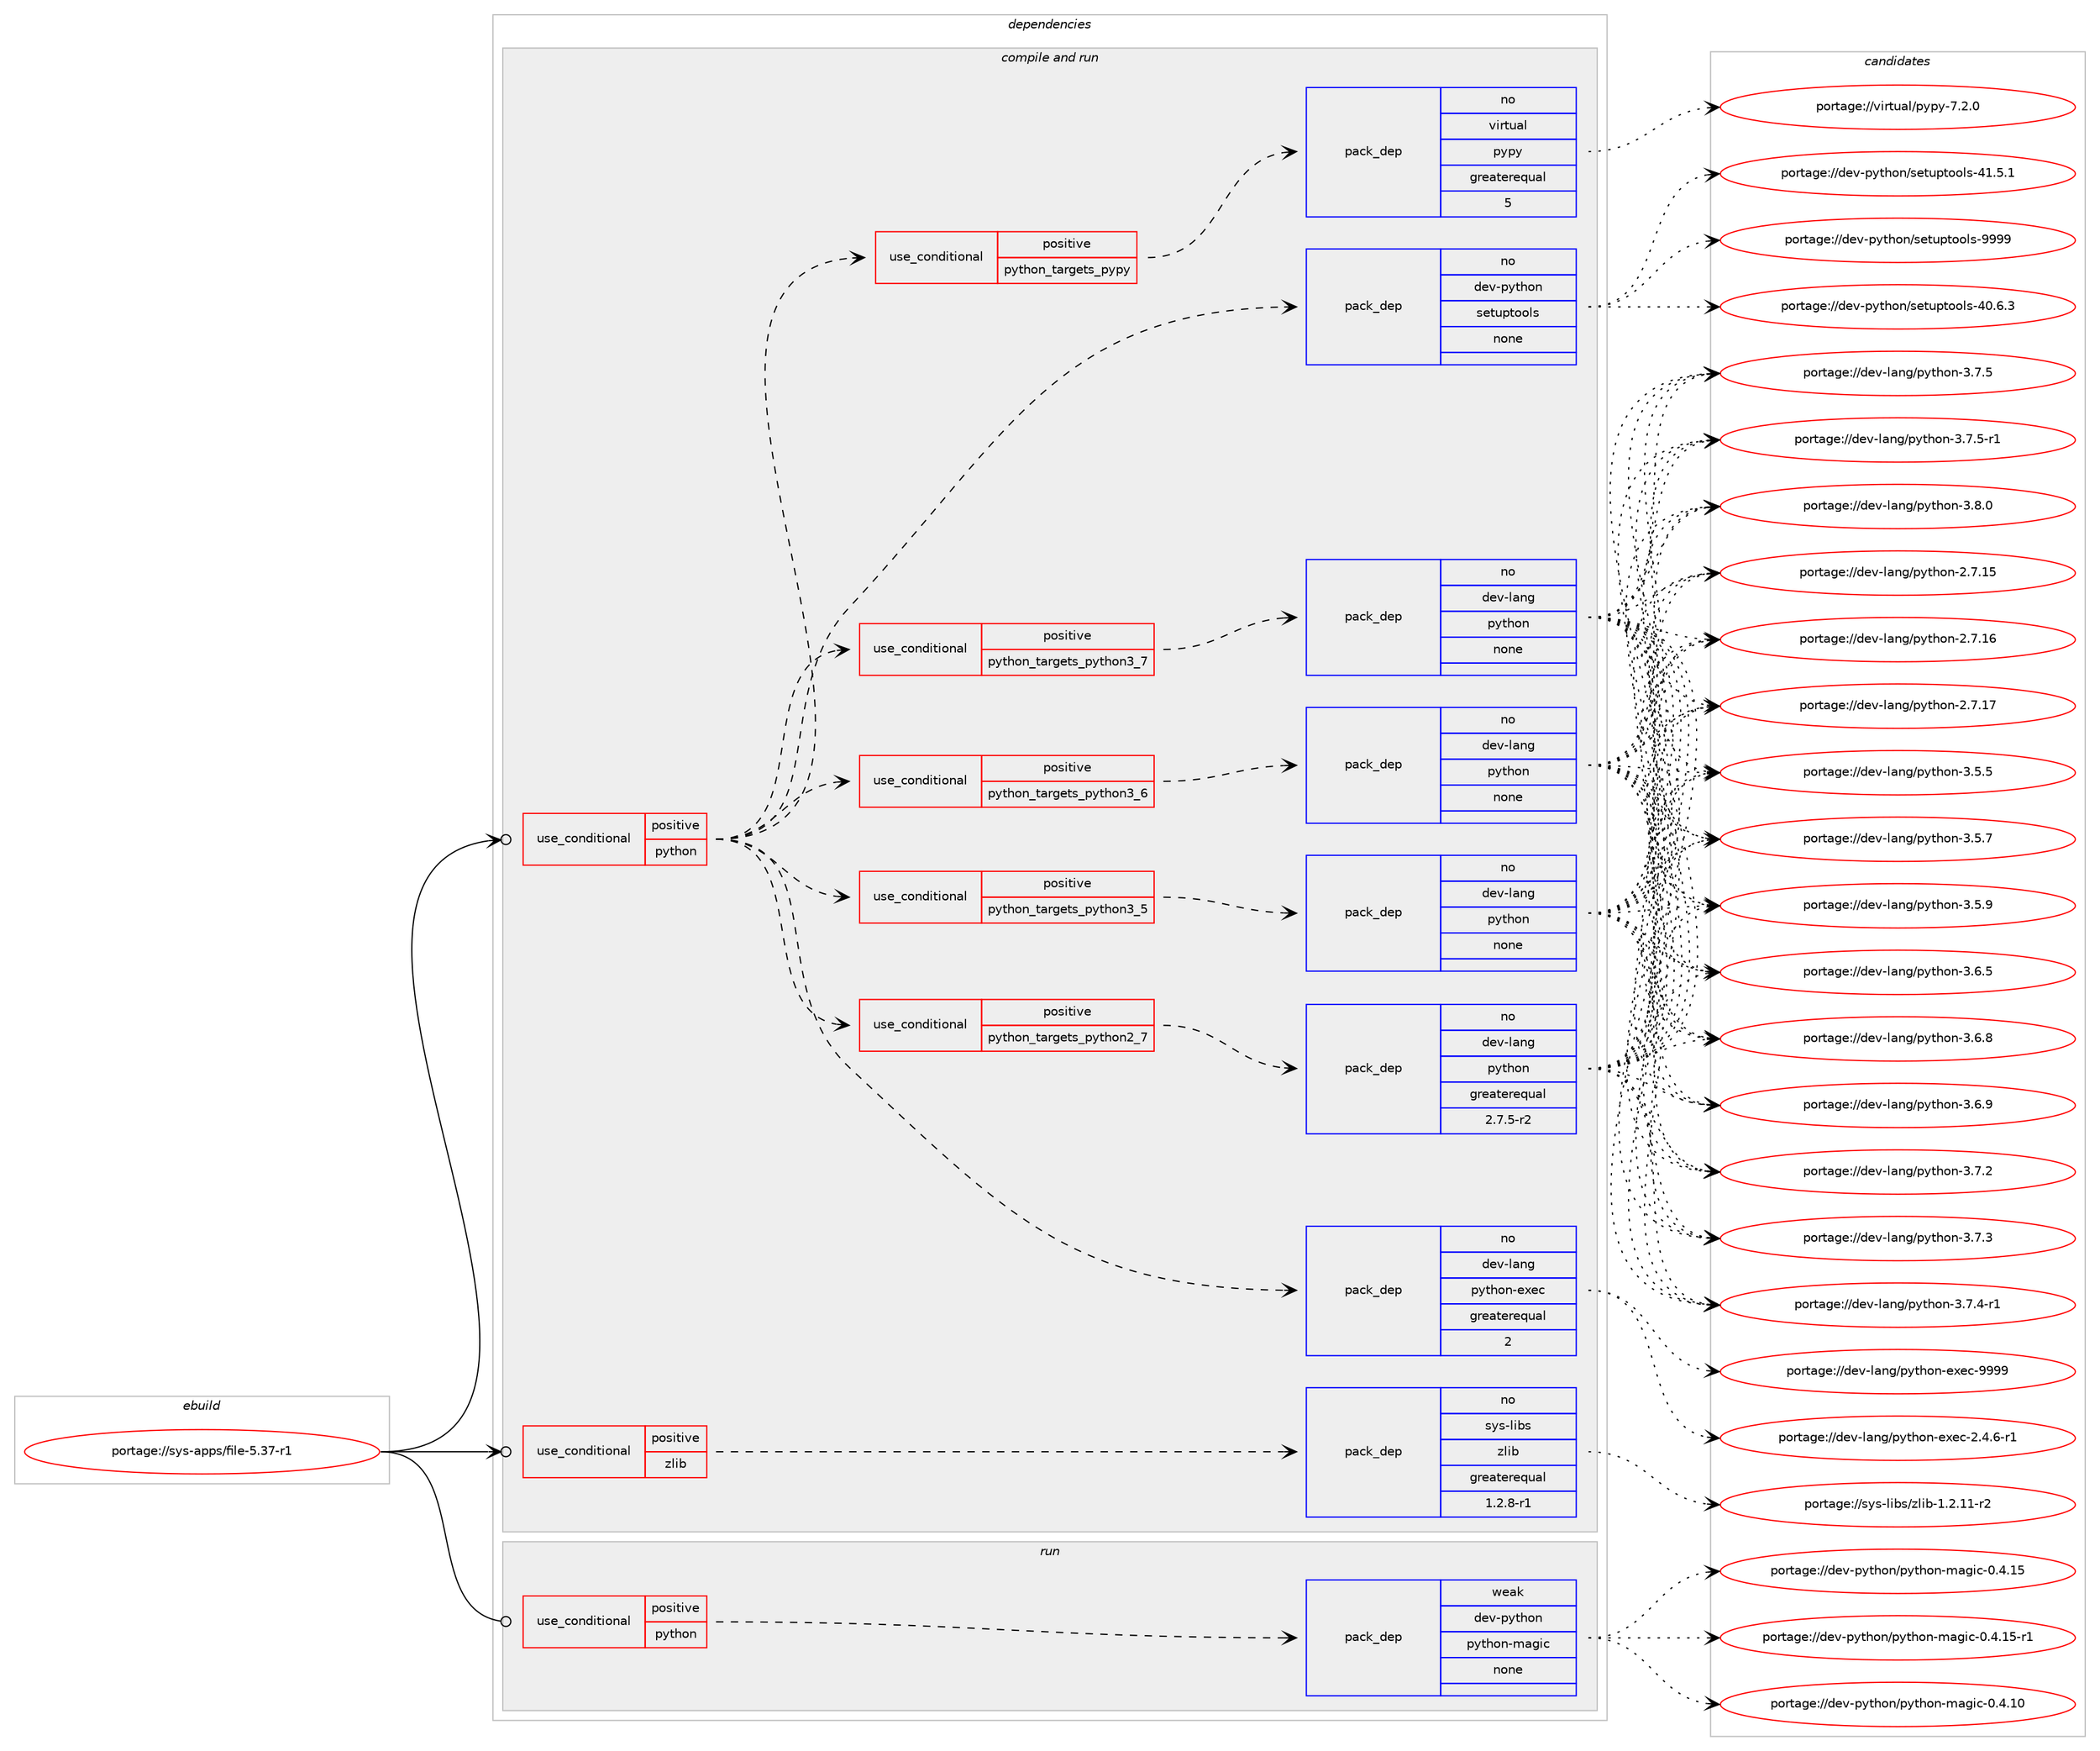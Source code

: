 digraph prolog {

# *************
# Graph options
# *************

newrank=true;
concentrate=true;
compound=true;
graph [rankdir=LR,fontname=Helvetica,fontsize=10,ranksep=1.5];#, ranksep=2.5, nodesep=0.2];
edge  [arrowhead=vee];
node  [fontname=Helvetica,fontsize=10];

# **********
# The ebuild
# **********

subgraph cluster_leftcol {
color=gray;
rank=same;
label=<<i>ebuild</i>>;
id [label="portage://sys-apps/file-5.37-r1", color=red, width=4, href="../sys-apps/file-5.37-r1.svg"];
}

# ****************
# The dependencies
# ****************

subgraph cluster_midcol {
color=gray;
label=<<i>dependencies</i>>;
subgraph cluster_compile {
fillcolor="#eeeeee";
style=filled;
label=<<i>compile</i>>;
}
subgraph cluster_compileandrun {
fillcolor="#eeeeee";
style=filled;
label=<<i>compile and run</i>>;
subgraph cond98956 {
dependency407517 [label=<<TABLE BORDER="0" CELLBORDER="1" CELLSPACING="0" CELLPADDING="4"><TR><TD ROWSPAN="3" CELLPADDING="10">use_conditional</TD></TR><TR><TD>positive</TD></TR><TR><TD>python</TD></TR></TABLE>>, shape=none, color=red];
subgraph cond98957 {
dependency407518 [label=<<TABLE BORDER="0" CELLBORDER="1" CELLSPACING="0" CELLPADDING="4"><TR><TD ROWSPAN="3" CELLPADDING="10">use_conditional</TD></TR><TR><TD>positive</TD></TR><TR><TD>python_targets_pypy</TD></TR></TABLE>>, shape=none, color=red];
subgraph pack301741 {
dependency407519 [label=<<TABLE BORDER="0" CELLBORDER="1" CELLSPACING="0" CELLPADDING="4" WIDTH="220"><TR><TD ROWSPAN="6" CELLPADDING="30">pack_dep</TD></TR><TR><TD WIDTH="110">no</TD></TR><TR><TD>virtual</TD></TR><TR><TD>pypy</TD></TR><TR><TD>greaterequal</TD></TR><TR><TD>5</TD></TR></TABLE>>, shape=none, color=blue];
}
dependency407518:e -> dependency407519:w [weight=20,style="dashed",arrowhead="vee"];
}
dependency407517:e -> dependency407518:w [weight=20,style="dashed",arrowhead="vee"];
subgraph cond98958 {
dependency407520 [label=<<TABLE BORDER="0" CELLBORDER="1" CELLSPACING="0" CELLPADDING="4"><TR><TD ROWSPAN="3" CELLPADDING="10">use_conditional</TD></TR><TR><TD>positive</TD></TR><TR><TD>python_targets_python2_7</TD></TR></TABLE>>, shape=none, color=red];
subgraph pack301742 {
dependency407521 [label=<<TABLE BORDER="0" CELLBORDER="1" CELLSPACING="0" CELLPADDING="4" WIDTH="220"><TR><TD ROWSPAN="6" CELLPADDING="30">pack_dep</TD></TR><TR><TD WIDTH="110">no</TD></TR><TR><TD>dev-lang</TD></TR><TR><TD>python</TD></TR><TR><TD>greaterequal</TD></TR><TR><TD>2.7.5-r2</TD></TR></TABLE>>, shape=none, color=blue];
}
dependency407520:e -> dependency407521:w [weight=20,style="dashed",arrowhead="vee"];
}
dependency407517:e -> dependency407520:w [weight=20,style="dashed",arrowhead="vee"];
subgraph cond98959 {
dependency407522 [label=<<TABLE BORDER="0" CELLBORDER="1" CELLSPACING="0" CELLPADDING="4"><TR><TD ROWSPAN="3" CELLPADDING="10">use_conditional</TD></TR><TR><TD>positive</TD></TR><TR><TD>python_targets_python3_5</TD></TR></TABLE>>, shape=none, color=red];
subgraph pack301743 {
dependency407523 [label=<<TABLE BORDER="0" CELLBORDER="1" CELLSPACING="0" CELLPADDING="4" WIDTH="220"><TR><TD ROWSPAN="6" CELLPADDING="30">pack_dep</TD></TR><TR><TD WIDTH="110">no</TD></TR><TR><TD>dev-lang</TD></TR><TR><TD>python</TD></TR><TR><TD>none</TD></TR><TR><TD></TD></TR></TABLE>>, shape=none, color=blue];
}
dependency407522:e -> dependency407523:w [weight=20,style="dashed",arrowhead="vee"];
}
dependency407517:e -> dependency407522:w [weight=20,style="dashed",arrowhead="vee"];
subgraph cond98960 {
dependency407524 [label=<<TABLE BORDER="0" CELLBORDER="1" CELLSPACING="0" CELLPADDING="4"><TR><TD ROWSPAN="3" CELLPADDING="10">use_conditional</TD></TR><TR><TD>positive</TD></TR><TR><TD>python_targets_python3_6</TD></TR></TABLE>>, shape=none, color=red];
subgraph pack301744 {
dependency407525 [label=<<TABLE BORDER="0" CELLBORDER="1" CELLSPACING="0" CELLPADDING="4" WIDTH="220"><TR><TD ROWSPAN="6" CELLPADDING="30">pack_dep</TD></TR><TR><TD WIDTH="110">no</TD></TR><TR><TD>dev-lang</TD></TR><TR><TD>python</TD></TR><TR><TD>none</TD></TR><TR><TD></TD></TR></TABLE>>, shape=none, color=blue];
}
dependency407524:e -> dependency407525:w [weight=20,style="dashed",arrowhead="vee"];
}
dependency407517:e -> dependency407524:w [weight=20,style="dashed",arrowhead="vee"];
subgraph cond98961 {
dependency407526 [label=<<TABLE BORDER="0" CELLBORDER="1" CELLSPACING="0" CELLPADDING="4"><TR><TD ROWSPAN="3" CELLPADDING="10">use_conditional</TD></TR><TR><TD>positive</TD></TR><TR><TD>python_targets_python3_7</TD></TR></TABLE>>, shape=none, color=red];
subgraph pack301745 {
dependency407527 [label=<<TABLE BORDER="0" CELLBORDER="1" CELLSPACING="0" CELLPADDING="4" WIDTH="220"><TR><TD ROWSPAN="6" CELLPADDING="30">pack_dep</TD></TR><TR><TD WIDTH="110">no</TD></TR><TR><TD>dev-lang</TD></TR><TR><TD>python</TD></TR><TR><TD>none</TD></TR><TR><TD></TD></TR></TABLE>>, shape=none, color=blue];
}
dependency407526:e -> dependency407527:w [weight=20,style="dashed",arrowhead="vee"];
}
dependency407517:e -> dependency407526:w [weight=20,style="dashed",arrowhead="vee"];
subgraph pack301746 {
dependency407528 [label=<<TABLE BORDER="0" CELLBORDER="1" CELLSPACING="0" CELLPADDING="4" WIDTH="220"><TR><TD ROWSPAN="6" CELLPADDING="30">pack_dep</TD></TR><TR><TD WIDTH="110">no</TD></TR><TR><TD>dev-lang</TD></TR><TR><TD>python-exec</TD></TR><TR><TD>greaterequal</TD></TR><TR><TD>2</TD></TR></TABLE>>, shape=none, color=blue];
}
dependency407517:e -> dependency407528:w [weight=20,style="dashed",arrowhead="vee"];
subgraph pack301747 {
dependency407529 [label=<<TABLE BORDER="0" CELLBORDER="1" CELLSPACING="0" CELLPADDING="4" WIDTH="220"><TR><TD ROWSPAN="6" CELLPADDING="30">pack_dep</TD></TR><TR><TD WIDTH="110">no</TD></TR><TR><TD>dev-python</TD></TR><TR><TD>setuptools</TD></TR><TR><TD>none</TD></TR><TR><TD></TD></TR></TABLE>>, shape=none, color=blue];
}
dependency407517:e -> dependency407529:w [weight=20,style="dashed",arrowhead="vee"];
}
id:e -> dependency407517:w [weight=20,style="solid",arrowhead="odotvee"];
subgraph cond98962 {
dependency407530 [label=<<TABLE BORDER="0" CELLBORDER="1" CELLSPACING="0" CELLPADDING="4"><TR><TD ROWSPAN="3" CELLPADDING="10">use_conditional</TD></TR><TR><TD>positive</TD></TR><TR><TD>zlib</TD></TR></TABLE>>, shape=none, color=red];
subgraph pack301748 {
dependency407531 [label=<<TABLE BORDER="0" CELLBORDER="1" CELLSPACING="0" CELLPADDING="4" WIDTH="220"><TR><TD ROWSPAN="6" CELLPADDING="30">pack_dep</TD></TR><TR><TD WIDTH="110">no</TD></TR><TR><TD>sys-libs</TD></TR><TR><TD>zlib</TD></TR><TR><TD>greaterequal</TD></TR><TR><TD>1.2.8-r1</TD></TR></TABLE>>, shape=none, color=blue];
}
dependency407530:e -> dependency407531:w [weight=20,style="dashed",arrowhead="vee"];
}
id:e -> dependency407530:w [weight=20,style="solid",arrowhead="odotvee"];
}
subgraph cluster_run {
fillcolor="#eeeeee";
style=filled;
label=<<i>run</i>>;
subgraph cond98963 {
dependency407532 [label=<<TABLE BORDER="0" CELLBORDER="1" CELLSPACING="0" CELLPADDING="4"><TR><TD ROWSPAN="3" CELLPADDING="10">use_conditional</TD></TR><TR><TD>positive</TD></TR><TR><TD>python</TD></TR></TABLE>>, shape=none, color=red];
subgraph pack301749 {
dependency407533 [label=<<TABLE BORDER="0" CELLBORDER="1" CELLSPACING="0" CELLPADDING="4" WIDTH="220"><TR><TD ROWSPAN="6" CELLPADDING="30">pack_dep</TD></TR><TR><TD WIDTH="110">weak</TD></TR><TR><TD>dev-python</TD></TR><TR><TD>python-magic</TD></TR><TR><TD>none</TD></TR><TR><TD></TD></TR></TABLE>>, shape=none, color=blue];
}
dependency407532:e -> dependency407533:w [weight=20,style="dashed",arrowhead="vee"];
}
id:e -> dependency407532:w [weight=20,style="solid",arrowhead="odot"];
}
}

# **************
# The candidates
# **************

subgraph cluster_choices {
rank=same;
color=gray;
label=<<i>candidates</i>>;

subgraph choice301741 {
color=black;
nodesep=1;
choiceportage1181051141161179710847112121112121455546504648 [label="portage://virtual/pypy-7.2.0", color=red, width=4,href="../virtual/pypy-7.2.0.svg"];
dependency407519:e -> choiceportage1181051141161179710847112121112121455546504648:w [style=dotted,weight="100"];
}
subgraph choice301742 {
color=black;
nodesep=1;
choiceportage10010111845108971101034711212111610411111045504655464953 [label="portage://dev-lang/python-2.7.15", color=red, width=4,href="../dev-lang/python-2.7.15.svg"];
choiceportage10010111845108971101034711212111610411111045504655464954 [label="portage://dev-lang/python-2.7.16", color=red, width=4,href="../dev-lang/python-2.7.16.svg"];
choiceportage10010111845108971101034711212111610411111045504655464955 [label="portage://dev-lang/python-2.7.17", color=red, width=4,href="../dev-lang/python-2.7.17.svg"];
choiceportage100101118451089711010347112121116104111110455146534653 [label="portage://dev-lang/python-3.5.5", color=red, width=4,href="../dev-lang/python-3.5.5.svg"];
choiceportage100101118451089711010347112121116104111110455146534655 [label="portage://dev-lang/python-3.5.7", color=red, width=4,href="../dev-lang/python-3.5.7.svg"];
choiceportage100101118451089711010347112121116104111110455146534657 [label="portage://dev-lang/python-3.5.9", color=red, width=4,href="../dev-lang/python-3.5.9.svg"];
choiceportage100101118451089711010347112121116104111110455146544653 [label="portage://dev-lang/python-3.6.5", color=red, width=4,href="../dev-lang/python-3.6.5.svg"];
choiceportage100101118451089711010347112121116104111110455146544656 [label="portage://dev-lang/python-3.6.8", color=red, width=4,href="../dev-lang/python-3.6.8.svg"];
choiceportage100101118451089711010347112121116104111110455146544657 [label="portage://dev-lang/python-3.6.9", color=red, width=4,href="../dev-lang/python-3.6.9.svg"];
choiceportage100101118451089711010347112121116104111110455146554650 [label="portage://dev-lang/python-3.7.2", color=red, width=4,href="../dev-lang/python-3.7.2.svg"];
choiceportage100101118451089711010347112121116104111110455146554651 [label="portage://dev-lang/python-3.7.3", color=red, width=4,href="../dev-lang/python-3.7.3.svg"];
choiceportage1001011184510897110103471121211161041111104551465546524511449 [label="portage://dev-lang/python-3.7.4-r1", color=red, width=4,href="../dev-lang/python-3.7.4-r1.svg"];
choiceportage100101118451089711010347112121116104111110455146554653 [label="portage://dev-lang/python-3.7.5", color=red, width=4,href="../dev-lang/python-3.7.5.svg"];
choiceportage1001011184510897110103471121211161041111104551465546534511449 [label="portage://dev-lang/python-3.7.5-r1", color=red, width=4,href="../dev-lang/python-3.7.5-r1.svg"];
choiceportage100101118451089711010347112121116104111110455146564648 [label="portage://dev-lang/python-3.8.0", color=red, width=4,href="../dev-lang/python-3.8.0.svg"];
dependency407521:e -> choiceportage10010111845108971101034711212111610411111045504655464953:w [style=dotted,weight="100"];
dependency407521:e -> choiceportage10010111845108971101034711212111610411111045504655464954:w [style=dotted,weight="100"];
dependency407521:e -> choiceportage10010111845108971101034711212111610411111045504655464955:w [style=dotted,weight="100"];
dependency407521:e -> choiceportage100101118451089711010347112121116104111110455146534653:w [style=dotted,weight="100"];
dependency407521:e -> choiceportage100101118451089711010347112121116104111110455146534655:w [style=dotted,weight="100"];
dependency407521:e -> choiceportage100101118451089711010347112121116104111110455146534657:w [style=dotted,weight="100"];
dependency407521:e -> choiceportage100101118451089711010347112121116104111110455146544653:w [style=dotted,weight="100"];
dependency407521:e -> choiceportage100101118451089711010347112121116104111110455146544656:w [style=dotted,weight="100"];
dependency407521:e -> choiceportage100101118451089711010347112121116104111110455146544657:w [style=dotted,weight="100"];
dependency407521:e -> choiceportage100101118451089711010347112121116104111110455146554650:w [style=dotted,weight="100"];
dependency407521:e -> choiceportage100101118451089711010347112121116104111110455146554651:w [style=dotted,weight="100"];
dependency407521:e -> choiceportage1001011184510897110103471121211161041111104551465546524511449:w [style=dotted,weight="100"];
dependency407521:e -> choiceportage100101118451089711010347112121116104111110455146554653:w [style=dotted,weight="100"];
dependency407521:e -> choiceportage1001011184510897110103471121211161041111104551465546534511449:w [style=dotted,weight="100"];
dependency407521:e -> choiceportage100101118451089711010347112121116104111110455146564648:w [style=dotted,weight="100"];
}
subgraph choice301743 {
color=black;
nodesep=1;
choiceportage10010111845108971101034711212111610411111045504655464953 [label="portage://dev-lang/python-2.7.15", color=red, width=4,href="../dev-lang/python-2.7.15.svg"];
choiceportage10010111845108971101034711212111610411111045504655464954 [label="portage://dev-lang/python-2.7.16", color=red, width=4,href="../dev-lang/python-2.7.16.svg"];
choiceportage10010111845108971101034711212111610411111045504655464955 [label="portage://dev-lang/python-2.7.17", color=red, width=4,href="../dev-lang/python-2.7.17.svg"];
choiceportage100101118451089711010347112121116104111110455146534653 [label="portage://dev-lang/python-3.5.5", color=red, width=4,href="../dev-lang/python-3.5.5.svg"];
choiceportage100101118451089711010347112121116104111110455146534655 [label="portage://dev-lang/python-3.5.7", color=red, width=4,href="../dev-lang/python-3.5.7.svg"];
choiceportage100101118451089711010347112121116104111110455146534657 [label="portage://dev-lang/python-3.5.9", color=red, width=4,href="../dev-lang/python-3.5.9.svg"];
choiceportage100101118451089711010347112121116104111110455146544653 [label="portage://dev-lang/python-3.6.5", color=red, width=4,href="../dev-lang/python-3.6.5.svg"];
choiceportage100101118451089711010347112121116104111110455146544656 [label="portage://dev-lang/python-3.6.8", color=red, width=4,href="../dev-lang/python-3.6.8.svg"];
choiceportage100101118451089711010347112121116104111110455146544657 [label="portage://dev-lang/python-3.6.9", color=red, width=4,href="../dev-lang/python-3.6.9.svg"];
choiceportage100101118451089711010347112121116104111110455146554650 [label="portage://dev-lang/python-3.7.2", color=red, width=4,href="../dev-lang/python-3.7.2.svg"];
choiceportage100101118451089711010347112121116104111110455146554651 [label="portage://dev-lang/python-3.7.3", color=red, width=4,href="../dev-lang/python-3.7.3.svg"];
choiceportage1001011184510897110103471121211161041111104551465546524511449 [label="portage://dev-lang/python-3.7.4-r1", color=red, width=4,href="../dev-lang/python-3.7.4-r1.svg"];
choiceportage100101118451089711010347112121116104111110455146554653 [label="portage://dev-lang/python-3.7.5", color=red, width=4,href="../dev-lang/python-3.7.5.svg"];
choiceportage1001011184510897110103471121211161041111104551465546534511449 [label="portage://dev-lang/python-3.7.5-r1", color=red, width=4,href="../dev-lang/python-3.7.5-r1.svg"];
choiceportage100101118451089711010347112121116104111110455146564648 [label="portage://dev-lang/python-3.8.0", color=red, width=4,href="../dev-lang/python-3.8.0.svg"];
dependency407523:e -> choiceportage10010111845108971101034711212111610411111045504655464953:w [style=dotted,weight="100"];
dependency407523:e -> choiceportage10010111845108971101034711212111610411111045504655464954:w [style=dotted,weight="100"];
dependency407523:e -> choiceportage10010111845108971101034711212111610411111045504655464955:w [style=dotted,weight="100"];
dependency407523:e -> choiceportage100101118451089711010347112121116104111110455146534653:w [style=dotted,weight="100"];
dependency407523:e -> choiceportage100101118451089711010347112121116104111110455146534655:w [style=dotted,weight="100"];
dependency407523:e -> choiceportage100101118451089711010347112121116104111110455146534657:w [style=dotted,weight="100"];
dependency407523:e -> choiceportage100101118451089711010347112121116104111110455146544653:w [style=dotted,weight="100"];
dependency407523:e -> choiceportage100101118451089711010347112121116104111110455146544656:w [style=dotted,weight="100"];
dependency407523:e -> choiceportage100101118451089711010347112121116104111110455146544657:w [style=dotted,weight="100"];
dependency407523:e -> choiceportage100101118451089711010347112121116104111110455146554650:w [style=dotted,weight="100"];
dependency407523:e -> choiceportage100101118451089711010347112121116104111110455146554651:w [style=dotted,weight="100"];
dependency407523:e -> choiceportage1001011184510897110103471121211161041111104551465546524511449:w [style=dotted,weight="100"];
dependency407523:e -> choiceportage100101118451089711010347112121116104111110455146554653:w [style=dotted,weight="100"];
dependency407523:e -> choiceportage1001011184510897110103471121211161041111104551465546534511449:w [style=dotted,weight="100"];
dependency407523:e -> choiceportage100101118451089711010347112121116104111110455146564648:w [style=dotted,weight="100"];
}
subgraph choice301744 {
color=black;
nodesep=1;
choiceportage10010111845108971101034711212111610411111045504655464953 [label="portage://dev-lang/python-2.7.15", color=red, width=4,href="../dev-lang/python-2.7.15.svg"];
choiceportage10010111845108971101034711212111610411111045504655464954 [label="portage://dev-lang/python-2.7.16", color=red, width=4,href="../dev-lang/python-2.7.16.svg"];
choiceportage10010111845108971101034711212111610411111045504655464955 [label="portage://dev-lang/python-2.7.17", color=red, width=4,href="../dev-lang/python-2.7.17.svg"];
choiceportage100101118451089711010347112121116104111110455146534653 [label="portage://dev-lang/python-3.5.5", color=red, width=4,href="../dev-lang/python-3.5.5.svg"];
choiceportage100101118451089711010347112121116104111110455146534655 [label="portage://dev-lang/python-3.5.7", color=red, width=4,href="../dev-lang/python-3.5.7.svg"];
choiceportage100101118451089711010347112121116104111110455146534657 [label="portage://dev-lang/python-3.5.9", color=red, width=4,href="../dev-lang/python-3.5.9.svg"];
choiceportage100101118451089711010347112121116104111110455146544653 [label="portage://dev-lang/python-3.6.5", color=red, width=4,href="../dev-lang/python-3.6.5.svg"];
choiceportage100101118451089711010347112121116104111110455146544656 [label="portage://dev-lang/python-3.6.8", color=red, width=4,href="../dev-lang/python-3.6.8.svg"];
choiceportage100101118451089711010347112121116104111110455146544657 [label="portage://dev-lang/python-3.6.9", color=red, width=4,href="../dev-lang/python-3.6.9.svg"];
choiceportage100101118451089711010347112121116104111110455146554650 [label="portage://dev-lang/python-3.7.2", color=red, width=4,href="../dev-lang/python-3.7.2.svg"];
choiceportage100101118451089711010347112121116104111110455146554651 [label="portage://dev-lang/python-3.7.3", color=red, width=4,href="../dev-lang/python-3.7.3.svg"];
choiceportage1001011184510897110103471121211161041111104551465546524511449 [label="portage://dev-lang/python-3.7.4-r1", color=red, width=4,href="../dev-lang/python-3.7.4-r1.svg"];
choiceportage100101118451089711010347112121116104111110455146554653 [label="portage://dev-lang/python-3.7.5", color=red, width=4,href="../dev-lang/python-3.7.5.svg"];
choiceportage1001011184510897110103471121211161041111104551465546534511449 [label="portage://dev-lang/python-3.7.5-r1", color=red, width=4,href="../dev-lang/python-3.7.5-r1.svg"];
choiceportage100101118451089711010347112121116104111110455146564648 [label="portage://dev-lang/python-3.8.0", color=red, width=4,href="../dev-lang/python-3.8.0.svg"];
dependency407525:e -> choiceportage10010111845108971101034711212111610411111045504655464953:w [style=dotted,weight="100"];
dependency407525:e -> choiceportage10010111845108971101034711212111610411111045504655464954:w [style=dotted,weight="100"];
dependency407525:e -> choiceportage10010111845108971101034711212111610411111045504655464955:w [style=dotted,weight="100"];
dependency407525:e -> choiceportage100101118451089711010347112121116104111110455146534653:w [style=dotted,weight="100"];
dependency407525:e -> choiceportage100101118451089711010347112121116104111110455146534655:w [style=dotted,weight="100"];
dependency407525:e -> choiceportage100101118451089711010347112121116104111110455146534657:w [style=dotted,weight="100"];
dependency407525:e -> choiceportage100101118451089711010347112121116104111110455146544653:w [style=dotted,weight="100"];
dependency407525:e -> choiceportage100101118451089711010347112121116104111110455146544656:w [style=dotted,weight="100"];
dependency407525:e -> choiceportage100101118451089711010347112121116104111110455146544657:w [style=dotted,weight="100"];
dependency407525:e -> choiceportage100101118451089711010347112121116104111110455146554650:w [style=dotted,weight="100"];
dependency407525:e -> choiceportage100101118451089711010347112121116104111110455146554651:w [style=dotted,weight="100"];
dependency407525:e -> choiceportage1001011184510897110103471121211161041111104551465546524511449:w [style=dotted,weight="100"];
dependency407525:e -> choiceportage100101118451089711010347112121116104111110455146554653:w [style=dotted,weight="100"];
dependency407525:e -> choiceportage1001011184510897110103471121211161041111104551465546534511449:w [style=dotted,weight="100"];
dependency407525:e -> choiceportage100101118451089711010347112121116104111110455146564648:w [style=dotted,weight="100"];
}
subgraph choice301745 {
color=black;
nodesep=1;
choiceportage10010111845108971101034711212111610411111045504655464953 [label="portage://dev-lang/python-2.7.15", color=red, width=4,href="../dev-lang/python-2.7.15.svg"];
choiceportage10010111845108971101034711212111610411111045504655464954 [label="portage://dev-lang/python-2.7.16", color=red, width=4,href="../dev-lang/python-2.7.16.svg"];
choiceportage10010111845108971101034711212111610411111045504655464955 [label="portage://dev-lang/python-2.7.17", color=red, width=4,href="../dev-lang/python-2.7.17.svg"];
choiceportage100101118451089711010347112121116104111110455146534653 [label="portage://dev-lang/python-3.5.5", color=red, width=4,href="../dev-lang/python-3.5.5.svg"];
choiceportage100101118451089711010347112121116104111110455146534655 [label="portage://dev-lang/python-3.5.7", color=red, width=4,href="../dev-lang/python-3.5.7.svg"];
choiceportage100101118451089711010347112121116104111110455146534657 [label="portage://dev-lang/python-3.5.9", color=red, width=4,href="../dev-lang/python-3.5.9.svg"];
choiceportage100101118451089711010347112121116104111110455146544653 [label="portage://dev-lang/python-3.6.5", color=red, width=4,href="../dev-lang/python-3.6.5.svg"];
choiceportage100101118451089711010347112121116104111110455146544656 [label="portage://dev-lang/python-3.6.8", color=red, width=4,href="../dev-lang/python-3.6.8.svg"];
choiceportage100101118451089711010347112121116104111110455146544657 [label="portage://dev-lang/python-3.6.9", color=red, width=4,href="../dev-lang/python-3.6.9.svg"];
choiceportage100101118451089711010347112121116104111110455146554650 [label="portage://dev-lang/python-3.7.2", color=red, width=4,href="../dev-lang/python-3.7.2.svg"];
choiceportage100101118451089711010347112121116104111110455146554651 [label="portage://dev-lang/python-3.7.3", color=red, width=4,href="../dev-lang/python-3.7.3.svg"];
choiceportage1001011184510897110103471121211161041111104551465546524511449 [label="portage://dev-lang/python-3.7.4-r1", color=red, width=4,href="../dev-lang/python-3.7.4-r1.svg"];
choiceportage100101118451089711010347112121116104111110455146554653 [label="portage://dev-lang/python-3.7.5", color=red, width=4,href="../dev-lang/python-3.7.5.svg"];
choiceportage1001011184510897110103471121211161041111104551465546534511449 [label="portage://dev-lang/python-3.7.5-r1", color=red, width=4,href="../dev-lang/python-3.7.5-r1.svg"];
choiceportage100101118451089711010347112121116104111110455146564648 [label="portage://dev-lang/python-3.8.0", color=red, width=4,href="../dev-lang/python-3.8.0.svg"];
dependency407527:e -> choiceportage10010111845108971101034711212111610411111045504655464953:w [style=dotted,weight="100"];
dependency407527:e -> choiceportage10010111845108971101034711212111610411111045504655464954:w [style=dotted,weight="100"];
dependency407527:e -> choiceportage10010111845108971101034711212111610411111045504655464955:w [style=dotted,weight="100"];
dependency407527:e -> choiceportage100101118451089711010347112121116104111110455146534653:w [style=dotted,weight="100"];
dependency407527:e -> choiceportage100101118451089711010347112121116104111110455146534655:w [style=dotted,weight="100"];
dependency407527:e -> choiceportage100101118451089711010347112121116104111110455146534657:w [style=dotted,weight="100"];
dependency407527:e -> choiceportage100101118451089711010347112121116104111110455146544653:w [style=dotted,weight="100"];
dependency407527:e -> choiceportage100101118451089711010347112121116104111110455146544656:w [style=dotted,weight="100"];
dependency407527:e -> choiceportage100101118451089711010347112121116104111110455146544657:w [style=dotted,weight="100"];
dependency407527:e -> choiceportage100101118451089711010347112121116104111110455146554650:w [style=dotted,weight="100"];
dependency407527:e -> choiceportage100101118451089711010347112121116104111110455146554651:w [style=dotted,weight="100"];
dependency407527:e -> choiceportage1001011184510897110103471121211161041111104551465546524511449:w [style=dotted,weight="100"];
dependency407527:e -> choiceportage100101118451089711010347112121116104111110455146554653:w [style=dotted,weight="100"];
dependency407527:e -> choiceportage1001011184510897110103471121211161041111104551465546534511449:w [style=dotted,weight="100"];
dependency407527:e -> choiceportage100101118451089711010347112121116104111110455146564648:w [style=dotted,weight="100"];
}
subgraph choice301746 {
color=black;
nodesep=1;
choiceportage10010111845108971101034711212111610411111045101120101994550465246544511449 [label="portage://dev-lang/python-exec-2.4.6-r1", color=red, width=4,href="../dev-lang/python-exec-2.4.6-r1.svg"];
choiceportage10010111845108971101034711212111610411111045101120101994557575757 [label="portage://dev-lang/python-exec-9999", color=red, width=4,href="../dev-lang/python-exec-9999.svg"];
dependency407528:e -> choiceportage10010111845108971101034711212111610411111045101120101994550465246544511449:w [style=dotted,weight="100"];
dependency407528:e -> choiceportage10010111845108971101034711212111610411111045101120101994557575757:w [style=dotted,weight="100"];
}
subgraph choice301747 {
color=black;
nodesep=1;
choiceportage100101118451121211161041111104711510111611711211611111110811545524846544651 [label="portage://dev-python/setuptools-40.6.3", color=red, width=4,href="../dev-python/setuptools-40.6.3.svg"];
choiceportage100101118451121211161041111104711510111611711211611111110811545524946534649 [label="portage://dev-python/setuptools-41.5.1", color=red, width=4,href="../dev-python/setuptools-41.5.1.svg"];
choiceportage10010111845112121116104111110471151011161171121161111111081154557575757 [label="portage://dev-python/setuptools-9999", color=red, width=4,href="../dev-python/setuptools-9999.svg"];
dependency407529:e -> choiceportage100101118451121211161041111104711510111611711211611111110811545524846544651:w [style=dotted,weight="100"];
dependency407529:e -> choiceportage100101118451121211161041111104711510111611711211611111110811545524946534649:w [style=dotted,weight="100"];
dependency407529:e -> choiceportage10010111845112121116104111110471151011161171121161111111081154557575757:w [style=dotted,weight="100"];
}
subgraph choice301748 {
color=black;
nodesep=1;
choiceportage11512111545108105981154712210810598454946504649494511450 [label="portage://sys-libs/zlib-1.2.11-r2", color=red, width=4,href="../sys-libs/zlib-1.2.11-r2.svg"];
dependency407531:e -> choiceportage11512111545108105981154712210810598454946504649494511450:w [style=dotted,weight="100"];
}
subgraph choice301749 {
color=black;
nodesep=1;
choiceportage100101118451121211161041111104711212111610411111045109971031059945484652464948 [label="portage://dev-python/python-magic-0.4.10", color=red, width=4,href="../dev-python/python-magic-0.4.10.svg"];
choiceportage100101118451121211161041111104711212111610411111045109971031059945484652464953 [label="portage://dev-python/python-magic-0.4.15", color=red, width=4,href="../dev-python/python-magic-0.4.15.svg"];
choiceportage1001011184511212111610411111047112121116104111110451099710310599454846524649534511449 [label="portage://dev-python/python-magic-0.4.15-r1", color=red, width=4,href="../dev-python/python-magic-0.4.15-r1.svg"];
dependency407533:e -> choiceportage100101118451121211161041111104711212111610411111045109971031059945484652464948:w [style=dotted,weight="100"];
dependency407533:e -> choiceportage100101118451121211161041111104711212111610411111045109971031059945484652464953:w [style=dotted,weight="100"];
dependency407533:e -> choiceportage1001011184511212111610411111047112121116104111110451099710310599454846524649534511449:w [style=dotted,weight="100"];
}
}

}
